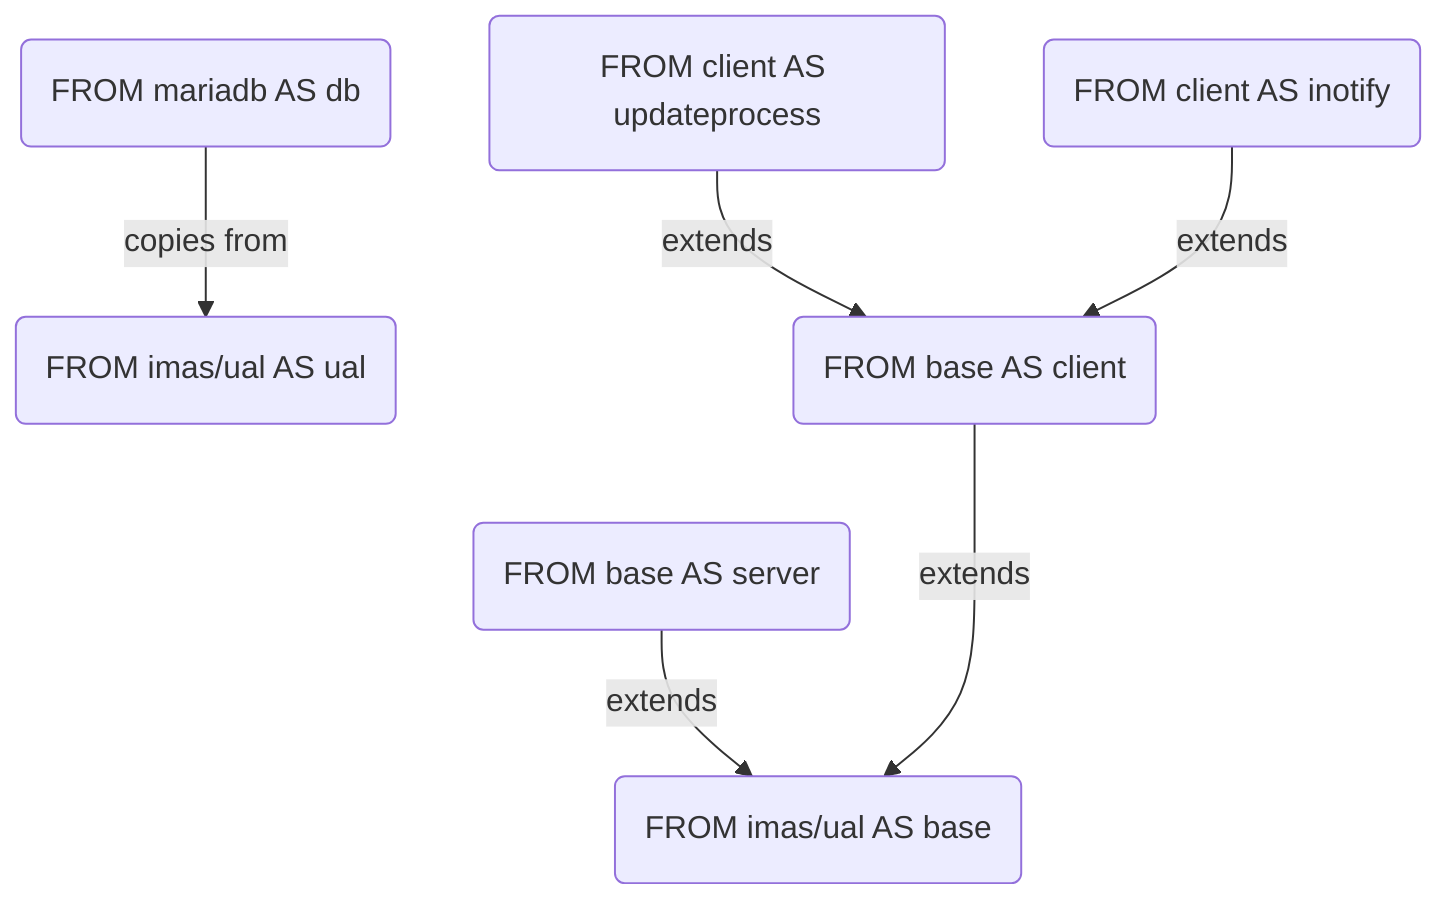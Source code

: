 graph TD
    ual(FROM imas/ual AS ual)
    db(FROM mariadb AS db)-->|copies from|ual
    base(FROM imas/ual AS base)
    server(FROM base AS server)-->|extends|base
    client(FROM base AS client)--->|extends|base
    updateprocess(FROM client AS updateprocess)-->|extends|client
    inotify(FROM client AS inotify)-->|extends|client